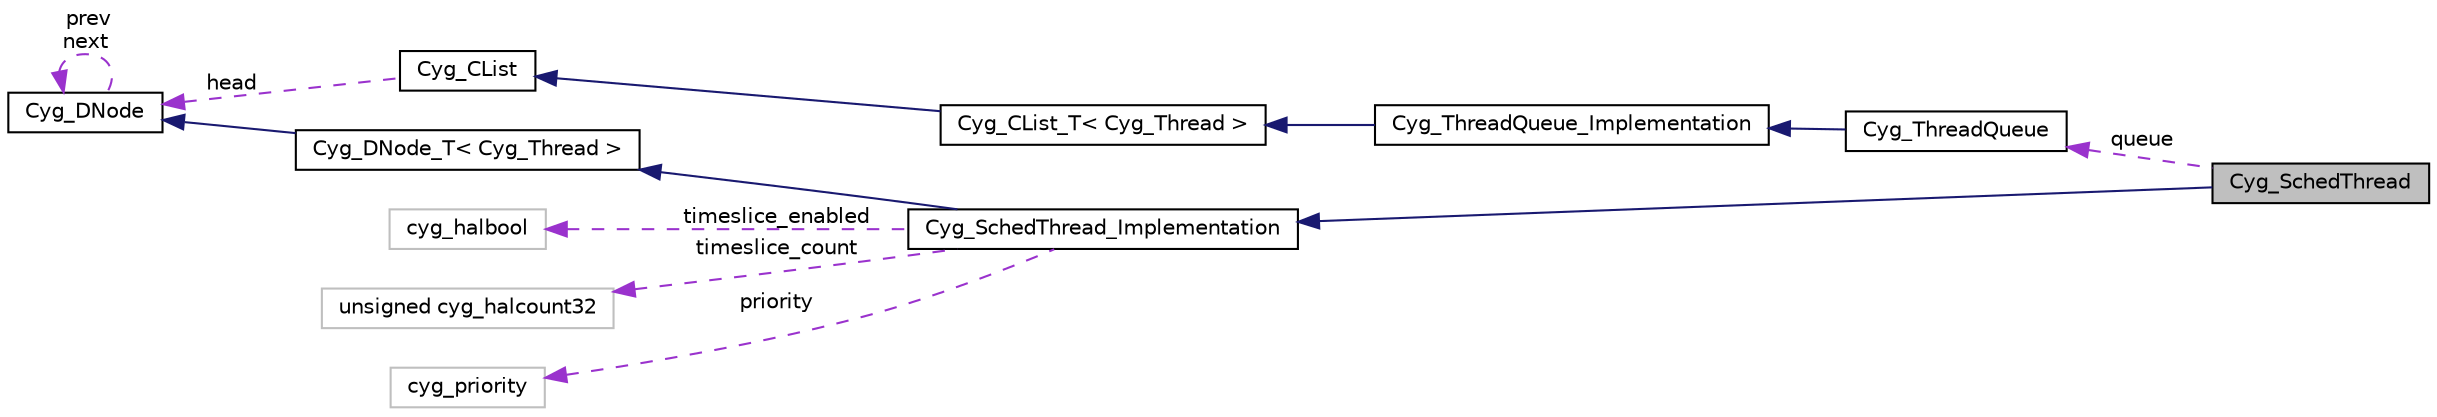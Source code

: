 digraph "Cyg_SchedThread"
{
  edge [fontname="Helvetica",fontsize="10",labelfontname="Helvetica",labelfontsize="10"];
  node [fontname="Helvetica",fontsize="10",shape=record];
  rankdir="LR";
  Node1 [label="Cyg_SchedThread",height=0.2,width=0.4,color="black", fillcolor="grey75", style="filled" fontcolor="black"];
  Node2 -> Node1 [dir="back",color="midnightblue",fontsize="10",style="solid",fontname="Helvetica"];
  Node2 [label="Cyg_SchedThread_Implementation",height=0.2,width=0.4,color="black", fillcolor="white", style="filled",URL="$class_cyg___sched_thread___implementation.html"];
  Node3 -> Node2 [dir="back",color="midnightblue",fontsize="10",style="solid",fontname="Helvetica"];
  Node3 [label="Cyg_DNode_T\< Cyg_Thread \>",height=0.2,width=0.4,color="black", fillcolor="white", style="filled",URL="$class_cyg___d_node___t.html"];
  Node4 -> Node3 [dir="back",color="midnightblue",fontsize="10",style="solid",fontname="Helvetica"];
  Node4 [label="Cyg_DNode",height=0.2,width=0.4,color="black", fillcolor="white", style="filled",URL="$class_cyg___d_node.html"];
  Node4 -> Node4 [dir="back",color="darkorchid3",fontsize="10",style="dashed",label=" prev\nnext" ,fontname="Helvetica"];
  Node5 -> Node2 [dir="back",color="darkorchid3",fontsize="10",style="dashed",label=" timeslice_count" ,fontname="Helvetica"];
  Node5 [label="unsigned cyg_halcount32",height=0.2,width=0.4,color="grey75", fillcolor="white", style="filled"];
  Node6 -> Node2 [dir="back",color="darkorchid3",fontsize="10",style="dashed",label=" priority" ,fontname="Helvetica"];
  Node6 [label="cyg_priority",height=0.2,width=0.4,color="grey75", fillcolor="white", style="filled"];
  Node7 -> Node2 [dir="back",color="darkorchid3",fontsize="10",style="dashed",label=" timeslice_enabled" ,fontname="Helvetica"];
  Node7 [label="cyg_halbool",height=0.2,width=0.4,color="grey75", fillcolor="white", style="filled"];
  Node8 -> Node1 [dir="back",color="darkorchid3",fontsize="10",style="dashed",label=" queue" ,fontname="Helvetica"];
  Node8 [label="Cyg_ThreadQueue",height=0.2,width=0.4,color="black", fillcolor="white", style="filled",URL="$class_cyg___thread_queue.html"];
  Node9 -> Node8 [dir="back",color="midnightblue",fontsize="10",style="solid",fontname="Helvetica"];
  Node9 [label="Cyg_ThreadQueue_Implementation",height=0.2,width=0.4,color="black", fillcolor="white", style="filled",URL="$class_cyg___thread_queue___implementation.html"];
  Node10 -> Node9 [dir="back",color="midnightblue",fontsize="10",style="solid",fontname="Helvetica"];
  Node10 [label="Cyg_CList_T\< Cyg_Thread \>",height=0.2,width=0.4,color="black", fillcolor="white", style="filled",URL="$class_cyg___c_list___t.html"];
  Node11 -> Node10 [dir="back",color="midnightblue",fontsize="10",style="solid",fontname="Helvetica"];
  Node11 [label="Cyg_CList",height=0.2,width=0.4,color="black", fillcolor="white", style="filled",URL="$class_cyg___c_list.html"];
  Node4 -> Node11 [dir="back",color="darkorchid3",fontsize="10",style="dashed",label=" head" ,fontname="Helvetica"];
}
